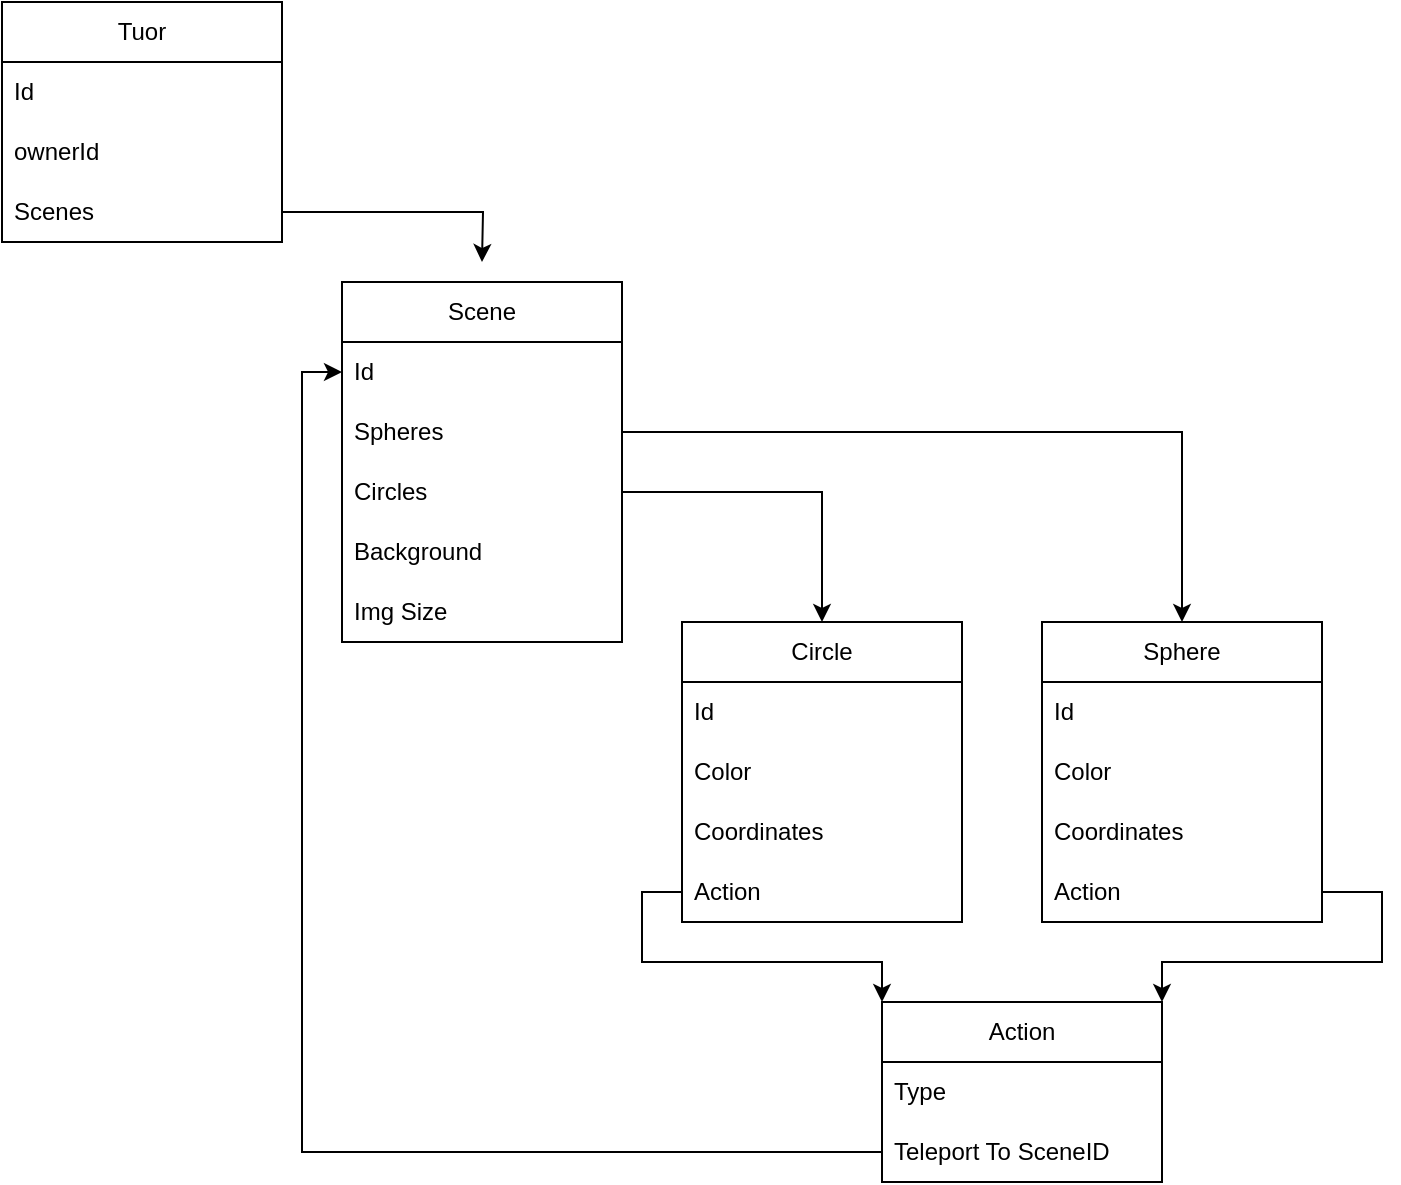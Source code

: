 <mxfile version="24.7.8">
  <diagram name="Página-1" id="P0WXEpHrnQJNZYfSoYlz">
    <mxGraphModel dx="670" dy="295" grid="1" gridSize="10" guides="1" tooltips="1" connect="1" arrows="1" fold="1" page="1" pageScale="1" pageWidth="850" pageHeight="1100" math="0" shadow="0">
      <root>
        <mxCell id="0" />
        <mxCell id="1" parent="0" />
        <mxCell id="OFKqGb1tAMtgO6Wif2Bn-1" value="Tuor" style="swimlane;fontStyle=0;childLayout=stackLayout;horizontal=1;startSize=30;horizontalStack=0;resizeParent=1;resizeParentMax=0;resizeLast=0;collapsible=1;marginBottom=0;whiteSpace=wrap;html=1;" vertex="1" parent="1">
          <mxGeometry x="40" y="40" width="140" height="120" as="geometry" />
        </mxCell>
        <mxCell id="OFKqGb1tAMtgO6Wif2Bn-2" value="Id" style="text;strokeColor=none;fillColor=none;align=left;verticalAlign=middle;spacingLeft=4;spacingRight=4;overflow=hidden;points=[[0,0.5],[1,0.5]];portConstraint=eastwest;rotatable=0;whiteSpace=wrap;html=1;" vertex="1" parent="OFKqGb1tAMtgO6Wif2Bn-1">
          <mxGeometry y="30" width="140" height="30" as="geometry" />
        </mxCell>
        <mxCell id="OFKqGb1tAMtgO6Wif2Bn-3" value="ownerId" style="text;strokeColor=none;fillColor=none;align=left;verticalAlign=middle;spacingLeft=4;spacingRight=4;overflow=hidden;points=[[0,0.5],[1,0.5]];portConstraint=eastwest;rotatable=0;whiteSpace=wrap;html=1;" vertex="1" parent="OFKqGb1tAMtgO6Wif2Bn-1">
          <mxGeometry y="60" width="140" height="30" as="geometry" />
        </mxCell>
        <mxCell id="OFKqGb1tAMtgO6Wif2Bn-4" value="Scenes" style="text;strokeColor=none;fillColor=none;align=left;verticalAlign=middle;spacingLeft=4;spacingRight=4;overflow=hidden;points=[[0,0.5],[1,0.5]];portConstraint=eastwest;rotatable=0;whiteSpace=wrap;html=1;" vertex="1" parent="OFKqGb1tAMtgO6Wif2Bn-1">
          <mxGeometry y="90" width="140" height="30" as="geometry" />
        </mxCell>
        <mxCell id="OFKqGb1tAMtgO6Wif2Bn-5" value="Scene" style="swimlane;fontStyle=0;childLayout=stackLayout;horizontal=1;startSize=30;horizontalStack=0;resizeParent=1;resizeParentMax=0;resizeLast=0;collapsible=1;marginBottom=0;whiteSpace=wrap;html=1;" vertex="1" parent="1">
          <mxGeometry x="210" y="180" width="140" height="180" as="geometry" />
        </mxCell>
        <mxCell id="OFKqGb1tAMtgO6Wif2Bn-6" value="Id" style="text;strokeColor=none;fillColor=none;align=left;verticalAlign=middle;spacingLeft=4;spacingRight=4;overflow=hidden;points=[[0,0.5],[1,0.5]];portConstraint=eastwest;rotatable=0;whiteSpace=wrap;html=1;" vertex="1" parent="OFKqGb1tAMtgO6Wif2Bn-5">
          <mxGeometry y="30" width="140" height="30" as="geometry" />
        </mxCell>
        <mxCell id="OFKqGb1tAMtgO6Wif2Bn-8" value="Spheres" style="text;strokeColor=none;fillColor=none;align=left;verticalAlign=middle;spacingLeft=4;spacingRight=4;overflow=hidden;points=[[0,0.5],[1,0.5]];portConstraint=eastwest;rotatable=0;whiteSpace=wrap;html=1;" vertex="1" parent="OFKqGb1tAMtgO6Wif2Bn-5">
          <mxGeometry y="60" width="140" height="30" as="geometry" />
        </mxCell>
        <mxCell id="OFKqGb1tAMtgO6Wif2Bn-7" value="Circles" style="text;strokeColor=none;fillColor=none;align=left;verticalAlign=middle;spacingLeft=4;spacingRight=4;overflow=hidden;points=[[0,0.5],[1,0.5]];portConstraint=eastwest;rotatable=0;whiteSpace=wrap;html=1;" vertex="1" parent="OFKqGb1tAMtgO6Wif2Bn-5">
          <mxGeometry y="90" width="140" height="30" as="geometry" />
        </mxCell>
        <mxCell id="OFKqGb1tAMtgO6Wif2Bn-9" value="Background" style="text;strokeColor=none;fillColor=none;align=left;verticalAlign=middle;spacingLeft=4;spacingRight=4;overflow=hidden;points=[[0,0.5],[1,0.5]];portConstraint=eastwest;rotatable=0;whiteSpace=wrap;html=1;" vertex="1" parent="OFKqGb1tAMtgO6Wif2Bn-5">
          <mxGeometry y="120" width="140" height="30" as="geometry" />
        </mxCell>
        <mxCell id="OFKqGb1tAMtgO6Wif2Bn-29" value="Img Size" style="text;strokeColor=none;fillColor=none;align=left;verticalAlign=middle;spacingLeft=4;spacingRight=4;overflow=hidden;points=[[0,0.5],[1,0.5]];portConstraint=eastwest;rotatable=0;whiteSpace=wrap;html=1;" vertex="1" parent="OFKqGb1tAMtgO6Wif2Bn-5">
          <mxGeometry y="150" width="140" height="30" as="geometry" />
        </mxCell>
        <mxCell id="OFKqGb1tAMtgO6Wif2Bn-10" value="Circle" style="swimlane;fontStyle=0;childLayout=stackLayout;horizontal=1;startSize=30;horizontalStack=0;resizeParent=1;resizeParentMax=0;resizeLast=0;collapsible=1;marginBottom=0;whiteSpace=wrap;html=1;" vertex="1" parent="1">
          <mxGeometry x="380" y="350" width="140" height="150" as="geometry" />
        </mxCell>
        <mxCell id="OFKqGb1tAMtgO6Wif2Bn-11" value="Id" style="text;strokeColor=none;fillColor=none;align=left;verticalAlign=middle;spacingLeft=4;spacingRight=4;overflow=hidden;points=[[0,0.5],[1,0.5]];portConstraint=eastwest;rotatable=0;whiteSpace=wrap;html=1;" vertex="1" parent="OFKqGb1tAMtgO6Wif2Bn-10">
          <mxGeometry y="30" width="140" height="30" as="geometry" />
        </mxCell>
        <mxCell id="OFKqGb1tAMtgO6Wif2Bn-12" value="Color" style="text;strokeColor=none;fillColor=none;align=left;verticalAlign=middle;spacingLeft=4;spacingRight=4;overflow=hidden;points=[[0,0.5],[1,0.5]];portConstraint=eastwest;rotatable=0;whiteSpace=wrap;html=1;" vertex="1" parent="OFKqGb1tAMtgO6Wif2Bn-10">
          <mxGeometry y="60" width="140" height="30" as="geometry" />
        </mxCell>
        <mxCell id="OFKqGb1tAMtgO6Wif2Bn-13" value="Coordinates" style="text;strokeColor=none;fillColor=none;align=left;verticalAlign=middle;spacingLeft=4;spacingRight=4;overflow=hidden;points=[[0,0.5],[1,0.5]];portConstraint=eastwest;rotatable=0;whiteSpace=wrap;html=1;" vertex="1" parent="OFKqGb1tAMtgO6Wif2Bn-10">
          <mxGeometry y="90" width="140" height="30" as="geometry" />
        </mxCell>
        <mxCell id="OFKqGb1tAMtgO6Wif2Bn-14" value="Action" style="text;strokeColor=none;fillColor=none;align=left;verticalAlign=middle;spacingLeft=4;spacingRight=4;overflow=hidden;points=[[0,0.5],[1,0.5]];portConstraint=eastwest;rotatable=0;whiteSpace=wrap;html=1;" vertex="1" parent="OFKqGb1tAMtgO6Wif2Bn-10">
          <mxGeometry y="120" width="140" height="30" as="geometry" />
        </mxCell>
        <mxCell id="OFKqGb1tAMtgO6Wif2Bn-15" value="Sphere" style="swimlane;fontStyle=0;childLayout=stackLayout;horizontal=1;startSize=30;horizontalStack=0;resizeParent=1;resizeParentMax=0;resizeLast=0;collapsible=1;marginBottom=0;whiteSpace=wrap;html=1;" vertex="1" parent="1">
          <mxGeometry x="560" y="350" width="140" height="150" as="geometry" />
        </mxCell>
        <mxCell id="OFKqGb1tAMtgO6Wif2Bn-16" value="Id" style="text;strokeColor=none;fillColor=none;align=left;verticalAlign=middle;spacingLeft=4;spacingRight=4;overflow=hidden;points=[[0,0.5],[1,0.5]];portConstraint=eastwest;rotatable=0;whiteSpace=wrap;html=1;" vertex="1" parent="OFKqGb1tAMtgO6Wif2Bn-15">
          <mxGeometry y="30" width="140" height="30" as="geometry" />
        </mxCell>
        <mxCell id="OFKqGb1tAMtgO6Wif2Bn-17" value="Color" style="text;strokeColor=none;fillColor=none;align=left;verticalAlign=middle;spacingLeft=4;spacingRight=4;overflow=hidden;points=[[0,0.5],[1,0.5]];portConstraint=eastwest;rotatable=0;whiteSpace=wrap;html=1;" vertex="1" parent="OFKqGb1tAMtgO6Wif2Bn-15">
          <mxGeometry y="60" width="140" height="30" as="geometry" />
        </mxCell>
        <mxCell id="OFKqGb1tAMtgO6Wif2Bn-18" value="Coordinates" style="text;strokeColor=none;fillColor=none;align=left;verticalAlign=middle;spacingLeft=4;spacingRight=4;overflow=hidden;points=[[0,0.5],[1,0.5]];portConstraint=eastwest;rotatable=0;whiteSpace=wrap;html=1;" vertex="1" parent="OFKqGb1tAMtgO6Wif2Bn-15">
          <mxGeometry y="90" width="140" height="30" as="geometry" />
        </mxCell>
        <mxCell id="OFKqGb1tAMtgO6Wif2Bn-19" value="Action" style="text;strokeColor=none;fillColor=none;align=left;verticalAlign=middle;spacingLeft=4;spacingRight=4;overflow=hidden;points=[[0,0.5],[1,0.5]];portConstraint=eastwest;rotatable=0;whiteSpace=wrap;html=1;" vertex="1" parent="OFKqGb1tAMtgO6Wif2Bn-15">
          <mxGeometry y="120" width="140" height="30" as="geometry" />
        </mxCell>
        <mxCell id="OFKqGb1tAMtgO6Wif2Bn-20" value="Action" style="swimlane;fontStyle=0;childLayout=stackLayout;horizontal=1;startSize=30;horizontalStack=0;resizeParent=1;resizeParentMax=0;resizeLast=0;collapsible=1;marginBottom=0;whiteSpace=wrap;html=1;" vertex="1" parent="1">
          <mxGeometry x="480" y="540" width="140" height="90" as="geometry" />
        </mxCell>
        <mxCell id="OFKqGb1tAMtgO6Wif2Bn-22" value="Type" style="text;strokeColor=none;fillColor=none;align=left;verticalAlign=middle;spacingLeft=4;spacingRight=4;overflow=hidden;points=[[0,0.5],[1,0.5]];portConstraint=eastwest;rotatable=0;whiteSpace=wrap;html=1;" vertex="1" parent="OFKqGb1tAMtgO6Wif2Bn-20">
          <mxGeometry y="30" width="140" height="30" as="geometry" />
        </mxCell>
        <mxCell id="OFKqGb1tAMtgO6Wif2Bn-23" value="Teleport To SceneID" style="text;strokeColor=none;fillColor=none;align=left;verticalAlign=middle;spacingLeft=4;spacingRight=4;overflow=hidden;points=[[0,0.5],[1,0.5]];portConstraint=eastwest;rotatable=0;whiteSpace=wrap;html=1;" vertex="1" parent="OFKqGb1tAMtgO6Wif2Bn-20">
          <mxGeometry y="60" width="140" height="30" as="geometry" />
        </mxCell>
        <mxCell id="OFKqGb1tAMtgO6Wif2Bn-25" style="edgeStyle=orthogonalEdgeStyle;rounded=0;orthogonalLoop=1;jettySize=auto;html=1;entryX=0;entryY=0.5;entryDx=0;entryDy=0;" edge="1" parent="1" source="OFKqGb1tAMtgO6Wif2Bn-23" target="OFKqGb1tAMtgO6Wif2Bn-6">
          <mxGeometry relative="1" as="geometry" />
        </mxCell>
        <mxCell id="OFKqGb1tAMtgO6Wif2Bn-26" style="edgeStyle=orthogonalEdgeStyle;rounded=0;orthogonalLoop=1;jettySize=auto;html=1;entryX=0.5;entryY=0;entryDx=0;entryDy=0;" edge="1" parent="1" source="OFKqGb1tAMtgO6Wif2Bn-7" target="OFKqGb1tAMtgO6Wif2Bn-10">
          <mxGeometry relative="1" as="geometry">
            <mxPoint x="420" y="280" as="targetPoint" />
          </mxGeometry>
        </mxCell>
        <mxCell id="OFKqGb1tAMtgO6Wif2Bn-27" style="edgeStyle=orthogonalEdgeStyle;rounded=0;orthogonalLoop=1;jettySize=auto;html=1;entryX=0.5;entryY=0;entryDx=0;entryDy=0;" edge="1" parent="1" source="OFKqGb1tAMtgO6Wif2Bn-8" target="OFKqGb1tAMtgO6Wif2Bn-15">
          <mxGeometry relative="1" as="geometry" />
        </mxCell>
        <mxCell id="OFKqGb1tAMtgO6Wif2Bn-28" style="edgeStyle=orthogonalEdgeStyle;rounded=0;orthogonalLoop=1;jettySize=auto;html=1;exitX=1;exitY=0.5;exitDx=0;exitDy=0;" edge="1" parent="1" source="OFKqGb1tAMtgO6Wif2Bn-4">
          <mxGeometry relative="1" as="geometry">
            <mxPoint x="280" y="170" as="targetPoint" />
          </mxGeometry>
        </mxCell>
        <mxCell id="OFKqGb1tAMtgO6Wif2Bn-34" style="edgeStyle=orthogonalEdgeStyle;rounded=0;orthogonalLoop=1;jettySize=auto;html=1;entryX=0;entryY=0;entryDx=0;entryDy=0;" edge="1" parent="1" source="OFKqGb1tAMtgO6Wif2Bn-14" target="OFKqGb1tAMtgO6Wif2Bn-20">
          <mxGeometry relative="1" as="geometry">
            <mxPoint x="430" y="520" as="targetPoint" />
            <Array as="points">
              <mxPoint x="360" y="485" />
              <mxPoint x="360" y="520" />
              <mxPoint x="480" y="520" />
            </Array>
          </mxGeometry>
        </mxCell>
        <mxCell id="OFKqGb1tAMtgO6Wif2Bn-35" style="edgeStyle=orthogonalEdgeStyle;rounded=0;orthogonalLoop=1;jettySize=auto;html=1;entryX=1;entryY=0;entryDx=0;entryDy=0;" edge="1" parent="1" source="OFKqGb1tAMtgO6Wif2Bn-19" target="OFKqGb1tAMtgO6Wif2Bn-20">
          <mxGeometry relative="1" as="geometry">
            <Array as="points">
              <mxPoint x="730" y="485" />
              <mxPoint x="730" y="520" />
              <mxPoint x="620" y="520" />
            </Array>
          </mxGeometry>
        </mxCell>
      </root>
    </mxGraphModel>
  </diagram>
</mxfile>
